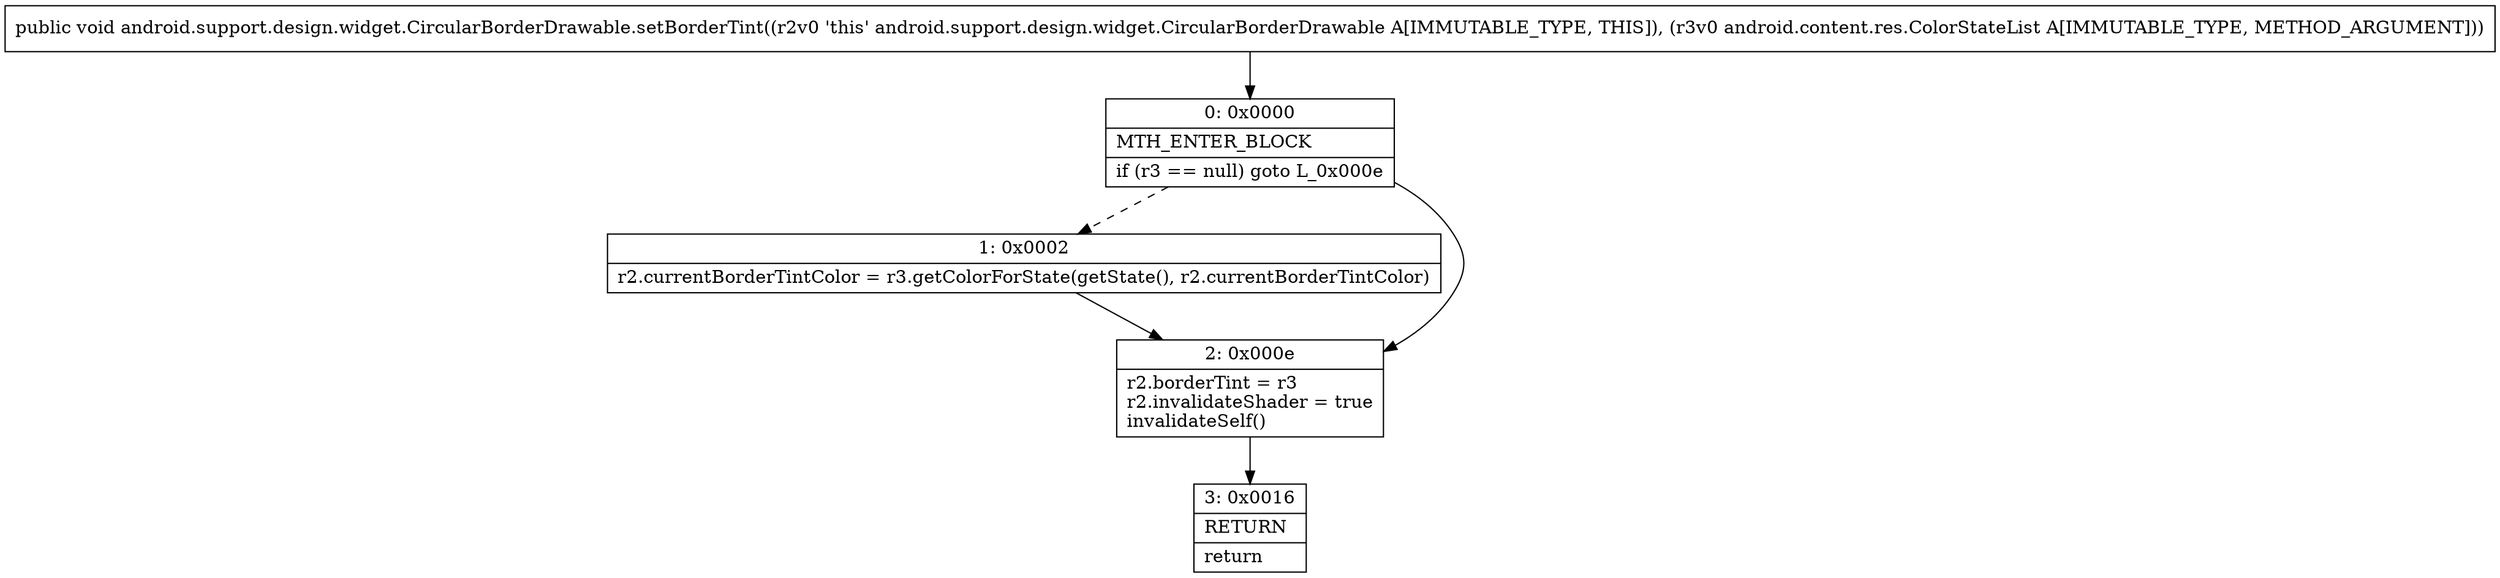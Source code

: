 digraph "CFG forandroid.support.design.widget.CircularBorderDrawable.setBorderTint(Landroid\/content\/res\/ColorStateList;)V" {
Node_0 [shape=record,label="{0\:\ 0x0000|MTH_ENTER_BLOCK\l|if (r3 == null) goto L_0x000e\l}"];
Node_1 [shape=record,label="{1\:\ 0x0002|r2.currentBorderTintColor = r3.getColorForState(getState(), r2.currentBorderTintColor)\l}"];
Node_2 [shape=record,label="{2\:\ 0x000e|r2.borderTint = r3\lr2.invalidateShader = true\linvalidateSelf()\l}"];
Node_3 [shape=record,label="{3\:\ 0x0016|RETURN\l|return\l}"];
MethodNode[shape=record,label="{public void android.support.design.widget.CircularBorderDrawable.setBorderTint((r2v0 'this' android.support.design.widget.CircularBorderDrawable A[IMMUTABLE_TYPE, THIS]), (r3v0 android.content.res.ColorStateList A[IMMUTABLE_TYPE, METHOD_ARGUMENT])) }"];
MethodNode -> Node_0;
Node_0 -> Node_1[style=dashed];
Node_0 -> Node_2;
Node_1 -> Node_2;
Node_2 -> Node_3;
}

